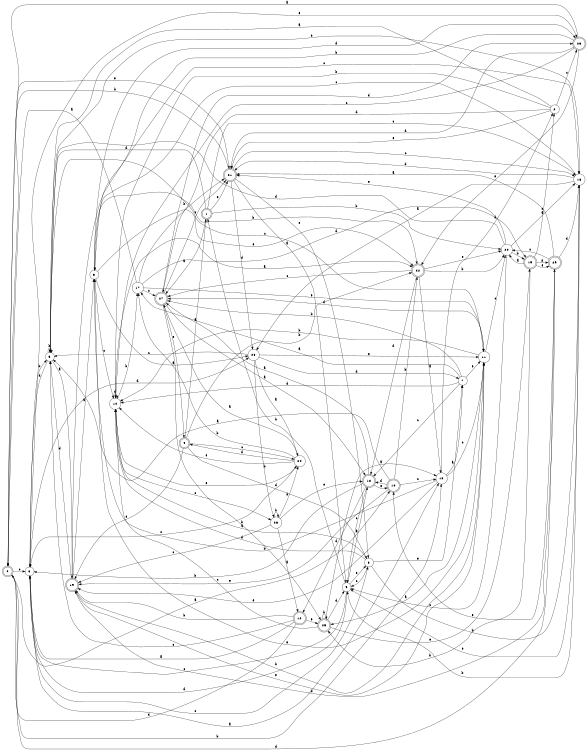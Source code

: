 digraph n24_4 {
__start0 [label="" shape="none"];

rankdir=LR;
size="8,5";

s0 [style="rounded,filled", color="black", fillcolor="white" shape="doublecircle", label="0"];
s1 [style="rounded,filled", color="black", fillcolor="white" shape="doublecircle", label="1"];
s2 [style="filled", color="black", fillcolor="white" shape="circle", label="2"];
s3 [style="filled", color="black", fillcolor="white" shape="circle", label="3"];
s4 [style="rounded,filled", color="black", fillcolor="white" shape="doublecircle", label="4"];
s5 [style="filled", color="black", fillcolor="white" shape="circle", label="5"];
s6 [style="filled", color="black", fillcolor="white" shape="circle", label="6"];
s7 [style="filled", color="black", fillcolor="white" shape="circle", label="7"];
s8 [style="filled", color="black", fillcolor="white" shape="circle", label="8"];
s9 [style="filled", color="black", fillcolor="white" shape="circle", label="9"];
s10 [style="rounded,filled", color="black", fillcolor="white" shape="doublecircle", label="10"];
s11 [style="filled", color="black", fillcolor="white" shape="circle", label="11"];
s12 [style="rounded,filled", color="black", fillcolor="white" shape="doublecircle", label="12"];
s13 [style="filled", color="black", fillcolor="white" shape="circle", label="13"];
s14 [style="filled", color="black", fillcolor="white" shape="circle", label="14"];
s15 [style="rounded,filled", color="black", fillcolor="white" shape="doublecircle", label="15"];
s16 [style="filled", color="black", fillcolor="white" shape="circle", label="16"];
s17 [style="filled", color="black", fillcolor="white" shape="circle", label="17"];
s18 [style="rounded,filled", color="black", fillcolor="white" shape="doublecircle", label="18"];
s19 [style="rounded,filled", color="black", fillcolor="white" shape="doublecircle", label="19"];
s20 [style="filled", color="black", fillcolor="white" shape="circle", label="20"];
s21 [style="rounded,filled", color="black", fillcolor="white" shape="doublecircle", label="21"];
s22 [style="rounded,filled", color="black", fillcolor="white" shape="doublecircle", label="22"];
s23 [style="rounded,filled", color="black", fillcolor="white" shape="doublecircle", label="23"];
s24 [style="filled", color="black", fillcolor="white" shape="circle", label="24"];
s25 [style="rounded,filled", color="black", fillcolor="white" shape="doublecircle", label="25"];
s26 [style="filled", color="black", fillcolor="white" shape="circle", label="26"];
s27 [style="rounded,filled", color="black", fillcolor="white" shape="doublecircle", label="27"];
s28 [style="filled", color="black", fillcolor="white" shape="circle", label="28"];
s29 [style="rounded,filled", color="black", fillcolor="white" shape="doublecircle", label="29"];
s0 -> s10 [label="a"];
s0 -> s13 [label="b"];
s0 -> s6 [label="c"];
s0 -> s29 [label="d"];
s0 -> s21 [label="e"];
s1 -> s27 [label="a"];
s1 -> s20 [label="b"];
s1 -> s16 [label="c"];
s1 -> s5 [label="d"];
s1 -> s21 [label="e"];
s2 -> s5 [label="a"];
s2 -> s14 [label="b"];
s2 -> s23 [label="c"];
s2 -> s27 [label="d"];
s2 -> s21 [label="e"];
s3 -> s28 [label="a"];
s3 -> s22 [label="b"];
s3 -> s14 [label="c"];
s3 -> s23 [label="d"];
s3 -> s22 [label="e"];
s4 -> s1 [label="a"];
s4 -> s22 [label="b"];
s4 -> s24 [label="c"];
s4 -> s8 [label="d"];
s4 -> s19 [label="e"];
s5 -> s19 [label="a"];
s5 -> s5 [label="b"];
s5 -> s11 [label="c"];
s5 -> s6 [label="d"];
s5 -> s16 [label="e"];
s6 -> s13 [label="a"];
s6 -> s5 [label="b"];
s6 -> s8 [label="c"];
s6 -> s28 [label="d"];
s6 -> s23 [label="e"];
s7 -> s17 [label="a"];
s7 -> s27 [label="b"];
s7 -> s18 [label="c"];
s7 -> s14 [label="d"];
s7 -> s11 [label="e"];
s8 -> s14 [label="a"];
s8 -> s16 [label="b"];
s8 -> s9 [label="c"];
s8 -> s14 [label="d"];
s8 -> s7 [label="e"];
s9 -> s18 [label="a"];
s9 -> s1 [label="b"];
s9 -> s6 [label="c"];
s9 -> s6 [label="d"];
s9 -> s8 [label="e"];
s10 -> s5 [label="a"];
s10 -> s22 [label="b"];
s10 -> s13 [label="c"];
s10 -> s18 [label="d"];
s10 -> s19 [label="e"];
s11 -> s25 [label="a"];
s11 -> s14 [label="b"];
s11 -> s20 [label="c"];
s11 -> s27 [label="d"];
s11 -> s3 [label="e"];
s12 -> s6 [label="a"];
s12 -> s19 [label="b"];
s12 -> s5 [label="c"];
s12 -> s0 [label="d"];
s12 -> s25 [label="e"];
s13 -> s7 [label="a"];
s13 -> s3 [label="b"];
s13 -> s11 [label="c"];
s13 -> s2 [label="d"];
s13 -> s19 [label="e"];
s14 -> s22 [label="a"];
s14 -> s17 [label="b"];
s14 -> s26 [label="c"];
s14 -> s14 [label="d"];
s14 -> s24 [label="e"];
s15 -> s20 [label="a"];
s15 -> s25 [label="b"];
s15 -> s2 [label="c"];
s15 -> s29 [label="d"];
s15 -> s29 [label="e"];
s16 -> s28 [label="a"];
s16 -> s9 [label="b"];
s16 -> s3 [label="c"];
s16 -> s21 [label="d"];
s16 -> s9 [label="e"];
s17 -> s0 [label="a"];
s17 -> s21 [label="b"];
s17 -> s27 [label="c"];
s17 -> s15 [label="d"];
s17 -> s11 [label="e"];
s18 -> s27 [label="a"];
s18 -> s6 [label="b"];
s18 -> s9 [label="c"];
s18 -> s12 [label="d"];
s18 -> s10 [label="e"];
s19 -> s3 [label="a"];
s19 -> s11 [label="b"];
s19 -> s16 [label="c"];
s19 -> s5 [label="d"];
s19 -> s11 [label="e"];
s20 -> s16 [label="a"];
s20 -> s15 [label="b"];
s20 -> s9 [label="c"];
s20 -> s5 [label="d"];
s20 -> s21 [label="e"];
s21 -> s9 [label="a"];
s21 -> s0 [label="b"];
s21 -> s16 [label="c"];
s21 -> s28 [label="d"];
s21 -> s8 [label="e"];
s22 -> s13 [label="a"];
s22 -> s20 [label="b"];
s22 -> s27 [label="c"];
s22 -> s18 [label="d"];
s22 -> s20 [label="e"];
s23 -> s0 [label="a"];
s23 -> s3 [label="b"];
s23 -> s14 [label="c"];
s23 -> s21 [label="d"];
s23 -> s22 [label="e"];
s24 -> s27 [label="a"];
s24 -> s17 [label="b"];
s24 -> s6 [label="c"];
s24 -> s4 [label="d"];
s24 -> s14 [label="e"];
s25 -> s13 [label="a"];
s25 -> s25 [label="b"];
s25 -> s14 [label="c"];
s25 -> s9 [label="d"];
s25 -> s15 [label="e"];
s26 -> s12 [label="a"];
s26 -> s26 [label="b"];
s26 -> s19 [label="c"];
s26 -> s24 [label="d"];
s26 -> s18 [label="e"];
s27 -> s18 [label="a"];
s27 -> s25 [label="b"];
s27 -> s21 [label="c"];
s27 -> s23 [label="d"];
s27 -> s4 [label="e"];
s28 -> s24 [label="a"];
s28 -> s26 [label="b"];
s28 -> s5 [label="c"];
s28 -> s7 [label="d"];
s28 -> s11 [label="e"];
s29 -> s21 [label="a"];
s29 -> s19 [label="b"];
s29 -> s20 [label="c"];
s29 -> s16 [label="d"];
s29 -> s10 [label="e"];

}